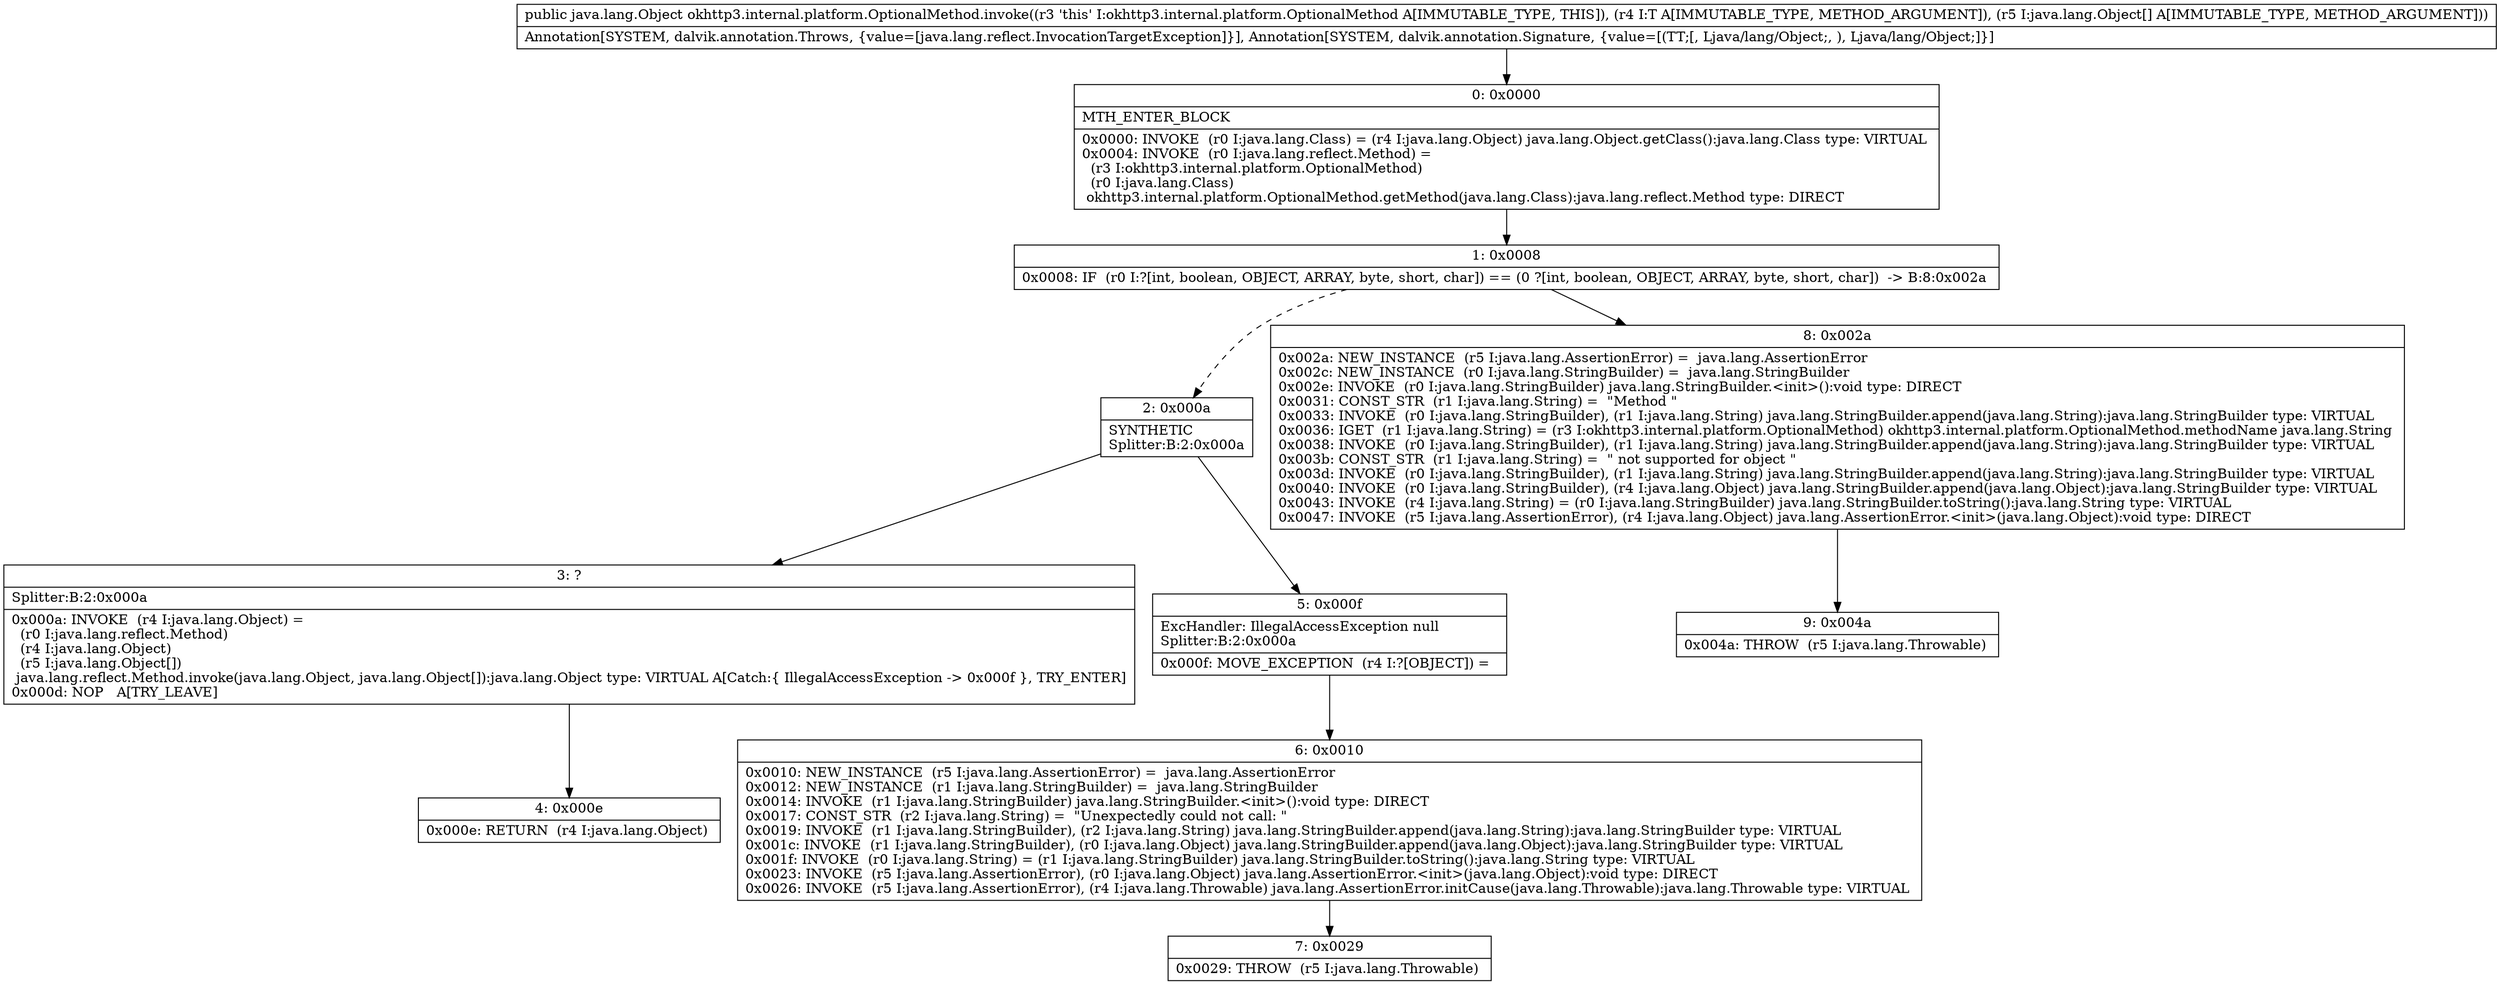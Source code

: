 digraph "CFG forokhttp3.internal.platform.OptionalMethod.invoke(Ljava\/lang\/Object;[Ljava\/lang\/Object;)Ljava\/lang\/Object;" {
Node_0 [shape=record,label="{0\:\ 0x0000|MTH_ENTER_BLOCK\l|0x0000: INVOKE  (r0 I:java.lang.Class) = (r4 I:java.lang.Object) java.lang.Object.getClass():java.lang.Class type: VIRTUAL \l0x0004: INVOKE  (r0 I:java.lang.reflect.Method) = \l  (r3 I:okhttp3.internal.platform.OptionalMethod)\l  (r0 I:java.lang.Class)\l okhttp3.internal.platform.OptionalMethod.getMethod(java.lang.Class):java.lang.reflect.Method type: DIRECT \l}"];
Node_1 [shape=record,label="{1\:\ 0x0008|0x0008: IF  (r0 I:?[int, boolean, OBJECT, ARRAY, byte, short, char]) == (0 ?[int, boolean, OBJECT, ARRAY, byte, short, char])  \-\> B:8:0x002a \l}"];
Node_2 [shape=record,label="{2\:\ 0x000a|SYNTHETIC\lSplitter:B:2:0x000a\l}"];
Node_3 [shape=record,label="{3\:\ ?|Splitter:B:2:0x000a\l|0x000a: INVOKE  (r4 I:java.lang.Object) = \l  (r0 I:java.lang.reflect.Method)\l  (r4 I:java.lang.Object)\l  (r5 I:java.lang.Object[])\l java.lang.reflect.Method.invoke(java.lang.Object, java.lang.Object[]):java.lang.Object type: VIRTUAL A[Catch:\{ IllegalAccessException \-\> 0x000f \}, TRY_ENTER]\l0x000d: NOP   A[TRY_LEAVE]\l}"];
Node_4 [shape=record,label="{4\:\ 0x000e|0x000e: RETURN  (r4 I:java.lang.Object) \l}"];
Node_5 [shape=record,label="{5\:\ 0x000f|ExcHandler: IllegalAccessException null\lSplitter:B:2:0x000a\l|0x000f: MOVE_EXCEPTION  (r4 I:?[OBJECT]) =  \l}"];
Node_6 [shape=record,label="{6\:\ 0x0010|0x0010: NEW_INSTANCE  (r5 I:java.lang.AssertionError) =  java.lang.AssertionError \l0x0012: NEW_INSTANCE  (r1 I:java.lang.StringBuilder) =  java.lang.StringBuilder \l0x0014: INVOKE  (r1 I:java.lang.StringBuilder) java.lang.StringBuilder.\<init\>():void type: DIRECT \l0x0017: CONST_STR  (r2 I:java.lang.String) =  \"Unexpectedly could not call: \" \l0x0019: INVOKE  (r1 I:java.lang.StringBuilder), (r2 I:java.lang.String) java.lang.StringBuilder.append(java.lang.String):java.lang.StringBuilder type: VIRTUAL \l0x001c: INVOKE  (r1 I:java.lang.StringBuilder), (r0 I:java.lang.Object) java.lang.StringBuilder.append(java.lang.Object):java.lang.StringBuilder type: VIRTUAL \l0x001f: INVOKE  (r0 I:java.lang.String) = (r1 I:java.lang.StringBuilder) java.lang.StringBuilder.toString():java.lang.String type: VIRTUAL \l0x0023: INVOKE  (r5 I:java.lang.AssertionError), (r0 I:java.lang.Object) java.lang.AssertionError.\<init\>(java.lang.Object):void type: DIRECT \l0x0026: INVOKE  (r5 I:java.lang.AssertionError), (r4 I:java.lang.Throwable) java.lang.AssertionError.initCause(java.lang.Throwable):java.lang.Throwable type: VIRTUAL \l}"];
Node_7 [shape=record,label="{7\:\ 0x0029|0x0029: THROW  (r5 I:java.lang.Throwable) \l}"];
Node_8 [shape=record,label="{8\:\ 0x002a|0x002a: NEW_INSTANCE  (r5 I:java.lang.AssertionError) =  java.lang.AssertionError \l0x002c: NEW_INSTANCE  (r0 I:java.lang.StringBuilder) =  java.lang.StringBuilder \l0x002e: INVOKE  (r0 I:java.lang.StringBuilder) java.lang.StringBuilder.\<init\>():void type: DIRECT \l0x0031: CONST_STR  (r1 I:java.lang.String) =  \"Method \" \l0x0033: INVOKE  (r0 I:java.lang.StringBuilder), (r1 I:java.lang.String) java.lang.StringBuilder.append(java.lang.String):java.lang.StringBuilder type: VIRTUAL \l0x0036: IGET  (r1 I:java.lang.String) = (r3 I:okhttp3.internal.platform.OptionalMethod) okhttp3.internal.platform.OptionalMethod.methodName java.lang.String \l0x0038: INVOKE  (r0 I:java.lang.StringBuilder), (r1 I:java.lang.String) java.lang.StringBuilder.append(java.lang.String):java.lang.StringBuilder type: VIRTUAL \l0x003b: CONST_STR  (r1 I:java.lang.String) =  \" not supported for object \" \l0x003d: INVOKE  (r0 I:java.lang.StringBuilder), (r1 I:java.lang.String) java.lang.StringBuilder.append(java.lang.String):java.lang.StringBuilder type: VIRTUAL \l0x0040: INVOKE  (r0 I:java.lang.StringBuilder), (r4 I:java.lang.Object) java.lang.StringBuilder.append(java.lang.Object):java.lang.StringBuilder type: VIRTUAL \l0x0043: INVOKE  (r4 I:java.lang.String) = (r0 I:java.lang.StringBuilder) java.lang.StringBuilder.toString():java.lang.String type: VIRTUAL \l0x0047: INVOKE  (r5 I:java.lang.AssertionError), (r4 I:java.lang.Object) java.lang.AssertionError.\<init\>(java.lang.Object):void type: DIRECT \l}"];
Node_9 [shape=record,label="{9\:\ 0x004a|0x004a: THROW  (r5 I:java.lang.Throwable) \l}"];
MethodNode[shape=record,label="{public java.lang.Object okhttp3.internal.platform.OptionalMethod.invoke((r3 'this' I:okhttp3.internal.platform.OptionalMethod A[IMMUTABLE_TYPE, THIS]), (r4 I:T A[IMMUTABLE_TYPE, METHOD_ARGUMENT]), (r5 I:java.lang.Object[] A[IMMUTABLE_TYPE, METHOD_ARGUMENT]))  | Annotation[SYSTEM, dalvik.annotation.Throws, \{value=[java.lang.reflect.InvocationTargetException]\}], Annotation[SYSTEM, dalvik.annotation.Signature, \{value=[(TT;[, Ljava\/lang\/Object;, ), Ljava\/lang\/Object;]\}]\l}"];
MethodNode -> Node_0;
Node_0 -> Node_1;
Node_1 -> Node_2[style=dashed];
Node_1 -> Node_8;
Node_2 -> Node_3;
Node_2 -> Node_5;
Node_3 -> Node_4;
Node_5 -> Node_6;
Node_6 -> Node_7;
Node_8 -> Node_9;
}

